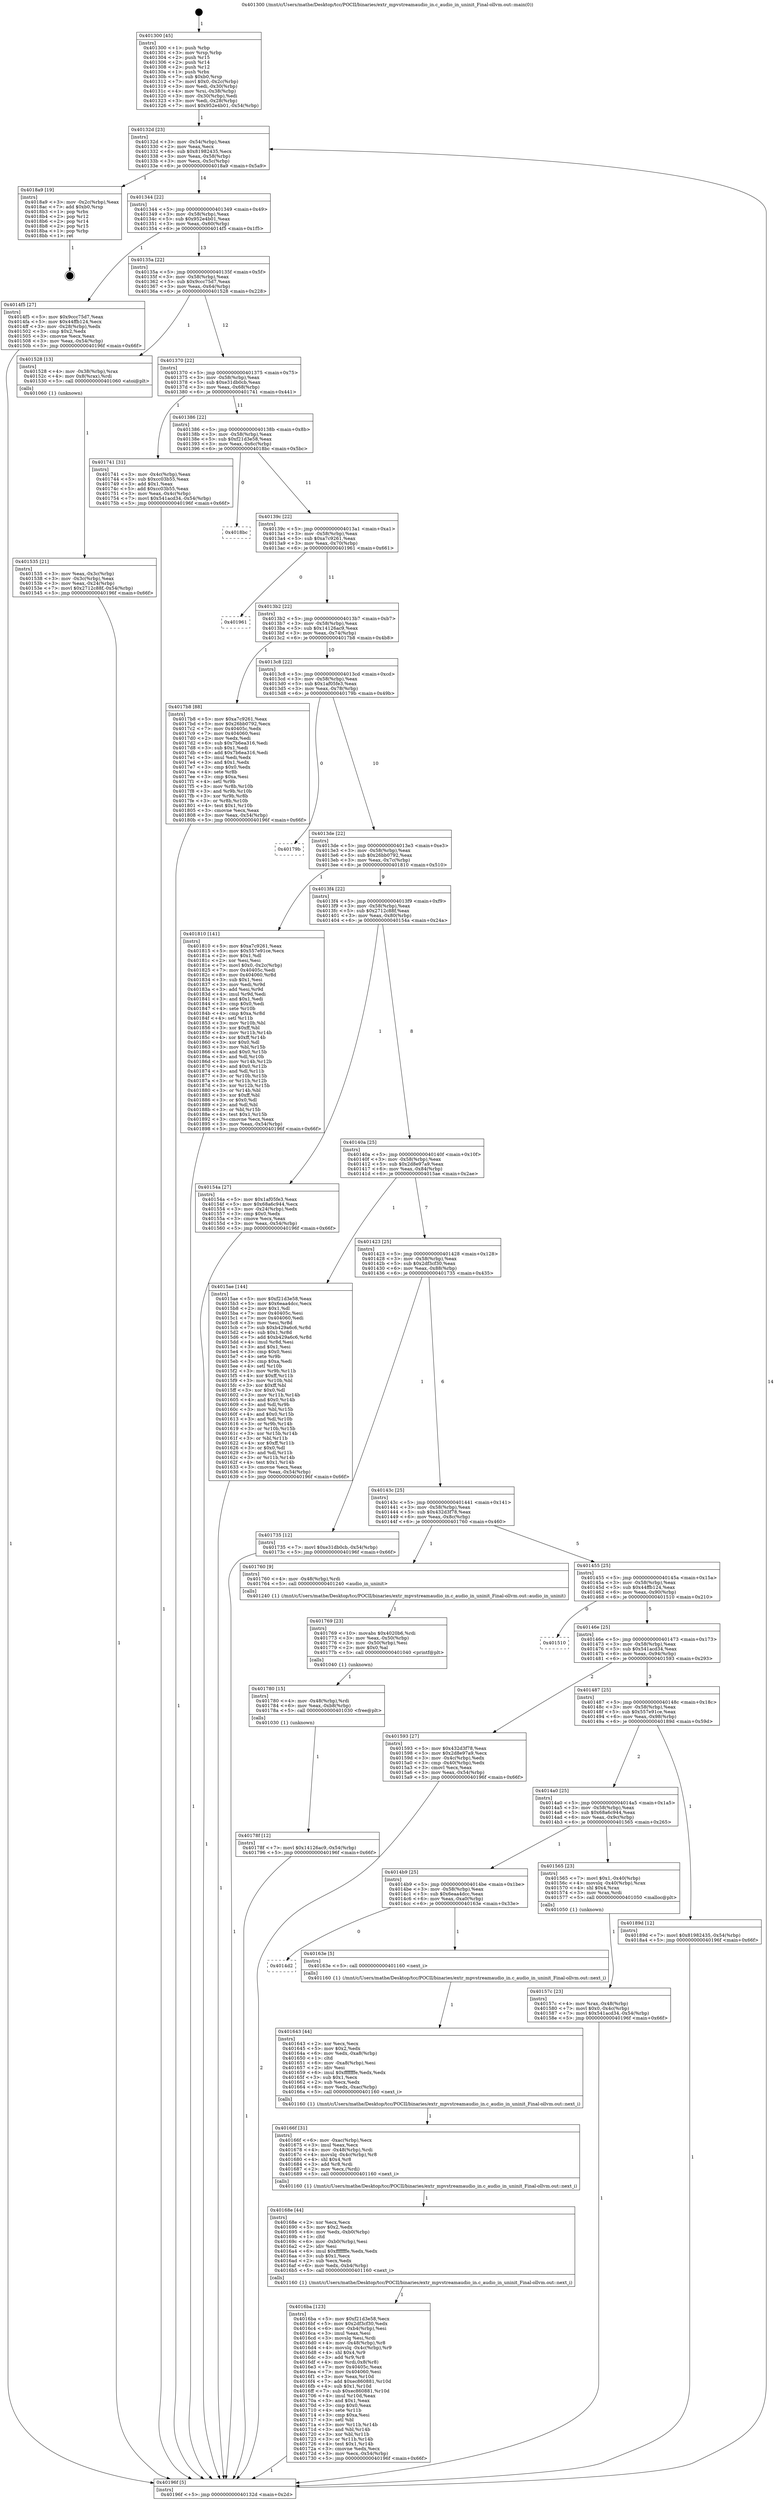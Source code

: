 digraph "0x401300" {
  label = "0x401300 (/mnt/c/Users/mathe/Desktop/tcc/POCII/binaries/extr_mpvstreamaudio_in.c_audio_in_uninit_Final-ollvm.out::main(0))"
  labelloc = "t"
  node[shape=record]

  Entry [label="",width=0.3,height=0.3,shape=circle,fillcolor=black,style=filled]
  "0x40132d" [label="{
     0x40132d [23]\l
     | [instrs]\l
     &nbsp;&nbsp;0x40132d \<+3\>: mov -0x54(%rbp),%eax\l
     &nbsp;&nbsp;0x401330 \<+2\>: mov %eax,%ecx\l
     &nbsp;&nbsp;0x401332 \<+6\>: sub $0x81982435,%ecx\l
     &nbsp;&nbsp;0x401338 \<+3\>: mov %eax,-0x58(%rbp)\l
     &nbsp;&nbsp;0x40133b \<+3\>: mov %ecx,-0x5c(%rbp)\l
     &nbsp;&nbsp;0x40133e \<+6\>: je 00000000004018a9 \<main+0x5a9\>\l
  }"]
  "0x4018a9" [label="{
     0x4018a9 [19]\l
     | [instrs]\l
     &nbsp;&nbsp;0x4018a9 \<+3\>: mov -0x2c(%rbp),%eax\l
     &nbsp;&nbsp;0x4018ac \<+7\>: add $0xb0,%rsp\l
     &nbsp;&nbsp;0x4018b3 \<+1\>: pop %rbx\l
     &nbsp;&nbsp;0x4018b4 \<+2\>: pop %r12\l
     &nbsp;&nbsp;0x4018b6 \<+2\>: pop %r14\l
     &nbsp;&nbsp;0x4018b8 \<+2\>: pop %r15\l
     &nbsp;&nbsp;0x4018ba \<+1\>: pop %rbp\l
     &nbsp;&nbsp;0x4018bb \<+1\>: ret\l
  }"]
  "0x401344" [label="{
     0x401344 [22]\l
     | [instrs]\l
     &nbsp;&nbsp;0x401344 \<+5\>: jmp 0000000000401349 \<main+0x49\>\l
     &nbsp;&nbsp;0x401349 \<+3\>: mov -0x58(%rbp),%eax\l
     &nbsp;&nbsp;0x40134c \<+5\>: sub $0x952e4b01,%eax\l
     &nbsp;&nbsp;0x401351 \<+3\>: mov %eax,-0x60(%rbp)\l
     &nbsp;&nbsp;0x401354 \<+6\>: je 00000000004014f5 \<main+0x1f5\>\l
  }"]
  Exit [label="",width=0.3,height=0.3,shape=circle,fillcolor=black,style=filled,peripheries=2]
  "0x4014f5" [label="{
     0x4014f5 [27]\l
     | [instrs]\l
     &nbsp;&nbsp;0x4014f5 \<+5\>: mov $0x9ccc75d7,%eax\l
     &nbsp;&nbsp;0x4014fa \<+5\>: mov $0x44ffb124,%ecx\l
     &nbsp;&nbsp;0x4014ff \<+3\>: mov -0x28(%rbp),%edx\l
     &nbsp;&nbsp;0x401502 \<+3\>: cmp $0x2,%edx\l
     &nbsp;&nbsp;0x401505 \<+3\>: cmovne %ecx,%eax\l
     &nbsp;&nbsp;0x401508 \<+3\>: mov %eax,-0x54(%rbp)\l
     &nbsp;&nbsp;0x40150b \<+5\>: jmp 000000000040196f \<main+0x66f\>\l
  }"]
  "0x40135a" [label="{
     0x40135a [22]\l
     | [instrs]\l
     &nbsp;&nbsp;0x40135a \<+5\>: jmp 000000000040135f \<main+0x5f\>\l
     &nbsp;&nbsp;0x40135f \<+3\>: mov -0x58(%rbp),%eax\l
     &nbsp;&nbsp;0x401362 \<+5\>: sub $0x9ccc75d7,%eax\l
     &nbsp;&nbsp;0x401367 \<+3\>: mov %eax,-0x64(%rbp)\l
     &nbsp;&nbsp;0x40136a \<+6\>: je 0000000000401528 \<main+0x228\>\l
  }"]
  "0x40196f" [label="{
     0x40196f [5]\l
     | [instrs]\l
     &nbsp;&nbsp;0x40196f \<+5\>: jmp 000000000040132d \<main+0x2d\>\l
  }"]
  "0x401300" [label="{
     0x401300 [45]\l
     | [instrs]\l
     &nbsp;&nbsp;0x401300 \<+1\>: push %rbp\l
     &nbsp;&nbsp;0x401301 \<+3\>: mov %rsp,%rbp\l
     &nbsp;&nbsp;0x401304 \<+2\>: push %r15\l
     &nbsp;&nbsp;0x401306 \<+2\>: push %r14\l
     &nbsp;&nbsp;0x401308 \<+2\>: push %r12\l
     &nbsp;&nbsp;0x40130a \<+1\>: push %rbx\l
     &nbsp;&nbsp;0x40130b \<+7\>: sub $0xb0,%rsp\l
     &nbsp;&nbsp;0x401312 \<+7\>: movl $0x0,-0x2c(%rbp)\l
     &nbsp;&nbsp;0x401319 \<+3\>: mov %edi,-0x30(%rbp)\l
     &nbsp;&nbsp;0x40131c \<+4\>: mov %rsi,-0x38(%rbp)\l
     &nbsp;&nbsp;0x401320 \<+3\>: mov -0x30(%rbp),%edi\l
     &nbsp;&nbsp;0x401323 \<+3\>: mov %edi,-0x28(%rbp)\l
     &nbsp;&nbsp;0x401326 \<+7\>: movl $0x952e4b01,-0x54(%rbp)\l
  }"]
  "0x40178f" [label="{
     0x40178f [12]\l
     | [instrs]\l
     &nbsp;&nbsp;0x40178f \<+7\>: movl $0x14126ac9,-0x54(%rbp)\l
     &nbsp;&nbsp;0x401796 \<+5\>: jmp 000000000040196f \<main+0x66f\>\l
  }"]
  "0x401528" [label="{
     0x401528 [13]\l
     | [instrs]\l
     &nbsp;&nbsp;0x401528 \<+4\>: mov -0x38(%rbp),%rax\l
     &nbsp;&nbsp;0x40152c \<+4\>: mov 0x8(%rax),%rdi\l
     &nbsp;&nbsp;0x401530 \<+5\>: call 0000000000401060 \<atoi@plt\>\l
     | [calls]\l
     &nbsp;&nbsp;0x401060 \{1\} (unknown)\l
  }"]
  "0x401370" [label="{
     0x401370 [22]\l
     | [instrs]\l
     &nbsp;&nbsp;0x401370 \<+5\>: jmp 0000000000401375 \<main+0x75\>\l
     &nbsp;&nbsp;0x401375 \<+3\>: mov -0x58(%rbp),%eax\l
     &nbsp;&nbsp;0x401378 \<+5\>: sub $0xe31db0cb,%eax\l
     &nbsp;&nbsp;0x40137d \<+3\>: mov %eax,-0x68(%rbp)\l
     &nbsp;&nbsp;0x401380 \<+6\>: je 0000000000401741 \<main+0x441\>\l
  }"]
  "0x401535" [label="{
     0x401535 [21]\l
     | [instrs]\l
     &nbsp;&nbsp;0x401535 \<+3\>: mov %eax,-0x3c(%rbp)\l
     &nbsp;&nbsp;0x401538 \<+3\>: mov -0x3c(%rbp),%eax\l
     &nbsp;&nbsp;0x40153b \<+3\>: mov %eax,-0x24(%rbp)\l
     &nbsp;&nbsp;0x40153e \<+7\>: movl $0x2712c88f,-0x54(%rbp)\l
     &nbsp;&nbsp;0x401545 \<+5\>: jmp 000000000040196f \<main+0x66f\>\l
  }"]
  "0x401780" [label="{
     0x401780 [15]\l
     | [instrs]\l
     &nbsp;&nbsp;0x401780 \<+4\>: mov -0x48(%rbp),%rdi\l
     &nbsp;&nbsp;0x401784 \<+6\>: mov %eax,-0xb8(%rbp)\l
     &nbsp;&nbsp;0x40178a \<+5\>: call 0000000000401030 \<free@plt\>\l
     | [calls]\l
     &nbsp;&nbsp;0x401030 \{1\} (unknown)\l
  }"]
  "0x401741" [label="{
     0x401741 [31]\l
     | [instrs]\l
     &nbsp;&nbsp;0x401741 \<+3\>: mov -0x4c(%rbp),%eax\l
     &nbsp;&nbsp;0x401744 \<+5\>: sub $0xcc03b55,%eax\l
     &nbsp;&nbsp;0x401749 \<+3\>: add $0x1,%eax\l
     &nbsp;&nbsp;0x40174c \<+5\>: add $0xcc03b55,%eax\l
     &nbsp;&nbsp;0x401751 \<+3\>: mov %eax,-0x4c(%rbp)\l
     &nbsp;&nbsp;0x401754 \<+7\>: movl $0x541acd34,-0x54(%rbp)\l
     &nbsp;&nbsp;0x40175b \<+5\>: jmp 000000000040196f \<main+0x66f\>\l
  }"]
  "0x401386" [label="{
     0x401386 [22]\l
     | [instrs]\l
     &nbsp;&nbsp;0x401386 \<+5\>: jmp 000000000040138b \<main+0x8b\>\l
     &nbsp;&nbsp;0x40138b \<+3\>: mov -0x58(%rbp),%eax\l
     &nbsp;&nbsp;0x40138e \<+5\>: sub $0xf21d3e58,%eax\l
     &nbsp;&nbsp;0x401393 \<+3\>: mov %eax,-0x6c(%rbp)\l
     &nbsp;&nbsp;0x401396 \<+6\>: je 00000000004018bc \<main+0x5bc\>\l
  }"]
  "0x401769" [label="{
     0x401769 [23]\l
     | [instrs]\l
     &nbsp;&nbsp;0x401769 \<+10\>: movabs $0x4020b6,%rdi\l
     &nbsp;&nbsp;0x401773 \<+3\>: mov %eax,-0x50(%rbp)\l
     &nbsp;&nbsp;0x401776 \<+3\>: mov -0x50(%rbp),%esi\l
     &nbsp;&nbsp;0x401779 \<+2\>: mov $0x0,%al\l
     &nbsp;&nbsp;0x40177b \<+5\>: call 0000000000401040 \<printf@plt\>\l
     | [calls]\l
     &nbsp;&nbsp;0x401040 \{1\} (unknown)\l
  }"]
  "0x4018bc" [label="{
     0x4018bc\l
  }", style=dashed]
  "0x40139c" [label="{
     0x40139c [22]\l
     | [instrs]\l
     &nbsp;&nbsp;0x40139c \<+5\>: jmp 00000000004013a1 \<main+0xa1\>\l
     &nbsp;&nbsp;0x4013a1 \<+3\>: mov -0x58(%rbp),%eax\l
     &nbsp;&nbsp;0x4013a4 \<+5\>: sub $0xa7c9261,%eax\l
     &nbsp;&nbsp;0x4013a9 \<+3\>: mov %eax,-0x70(%rbp)\l
     &nbsp;&nbsp;0x4013ac \<+6\>: je 0000000000401961 \<main+0x661\>\l
  }"]
  "0x4016ba" [label="{
     0x4016ba [123]\l
     | [instrs]\l
     &nbsp;&nbsp;0x4016ba \<+5\>: mov $0xf21d3e58,%ecx\l
     &nbsp;&nbsp;0x4016bf \<+5\>: mov $0x2df3cf30,%edx\l
     &nbsp;&nbsp;0x4016c4 \<+6\>: mov -0xb4(%rbp),%esi\l
     &nbsp;&nbsp;0x4016ca \<+3\>: imul %eax,%esi\l
     &nbsp;&nbsp;0x4016cd \<+3\>: movslq %esi,%rdi\l
     &nbsp;&nbsp;0x4016d0 \<+4\>: mov -0x48(%rbp),%r8\l
     &nbsp;&nbsp;0x4016d4 \<+4\>: movslq -0x4c(%rbp),%r9\l
     &nbsp;&nbsp;0x4016d8 \<+4\>: shl $0x4,%r9\l
     &nbsp;&nbsp;0x4016dc \<+3\>: add %r9,%r8\l
     &nbsp;&nbsp;0x4016df \<+4\>: mov %rdi,0x8(%r8)\l
     &nbsp;&nbsp;0x4016e3 \<+7\>: mov 0x40405c,%eax\l
     &nbsp;&nbsp;0x4016ea \<+7\>: mov 0x404060,%esi\l
     &nbsp;&nbsp;0x4016f1 \<+3\>: mov %eax,%r10d\l
     &nbsp;&nbsp;0x4016f4 \<+7\>: add $0xec860881,%r10d\l
     &nbsp;&nbsp;0x4016fb \<+4\>: sub $0x1,%r10d\l
     &nbsp;&nbsp;0x4016ff \<+7\>: sub $0xec860881,%r10d\l
     &nbsp;&nbsp;0x401706 \<+4\>: imul %r10d,%eax\l
     &nbsp;&nbsp;0x40170a \<+3\>: and $0x1,%eax\l
     &nbsp;&nbsp;0x40170d \<+3\>: cmp $0x0,%eax\l
     &nbsp;&nbsp;0x401710 \<+4\>: sete %r11b\l
     &nbsp;&nbsp;0x401714 \<+3\>: cmp $0xa,%esi\l
     &nbsp;&nbsp;0x401717 \<+3\>: setl %bl\l
     &nbsp;&nbsp;0x40171a \<+3\>: mov %r11b,%r14b\l
     &nbsp;&nbsp;0x40171d \<+3\>: and %bl,%r14b\l
     &nbsp;&nbsp;0x401720 \<+3\>: xor %bl,%r11b\l
     &nbsp;&nbsp;0x401723 \<+3\>: or %r11b,%r14b\l
     &nbsp;&nbsp;0x401726 \<+4\>: test $0x1,%r14b\l
     &nbsp;&nbsp;0x40172a \<+3\>: cmovne %edx,%ecx\l
     &nbsp;&nbsp;0x40172d \<+3\>: mov %ecx,-0x54(%rbp)\l
     &nbsp;&nbsp;0x401730 \<+5\>: jmp 000000000040196f \<main+0x66f\>\l
  }"]
  "0x401961" [label="{
     0x401961\l
  }", style=dashed]
  "0x4013b2" [label="{
     0x4013b2 [22]\l
     | [instrs]\l
     &nbsp;&nbsp;0x4013b2 \<+5\>: jmp 00000000004013b7 \<main+0xb7\>\l
     &nbsp;&nbsp;0x4013b7 \<+3\>: mov -0x58(%rbp),%eax\l
     &nbsp;&nbsp;0x4013ba \<+5\>: sub $0x14126ac9,%eax\l
     &nbsp;&nbsp;0x4013bf \<+3\>: mov %eax,-0x74(%rbp)\l
     &nbsp;&nbsp;0x4013c2 \<+6\>: je 00000000004017b8 \<main+0x4b8\>\l
  }"]
  "0x40168e" [label="{
     0x40168e [44]\l
     | [instrs]\l
     &nbsp;&nbsp;0x40168e \<+2\>: xor %ecx,%ecx\l
     &nbsp;&nbsp;0x401690 \<+5\>: mov $0x2,%edx\l
     &nbsp;&nbsp;0x401695 \<+6\>: mov %edx,-0xb0(%rbp)\l
     &nbsp;&nbsp;0x40169b \<+1\>: cltd\l
     &nbsp;&nbsp;0x40169c \<+6\>: mov -0xb0(%rbp),%esi\l
     &nbsp;&nbsp;0x4016a2 \<+2\>: idiv %esi\l
     &nbsp;&nbsp;0x4016a4 \<+6\>: imul $0xfffffffe,%edx,%edx\l
     &nbsp;&nbsp;0x4016aa \<+3\>: sub $0x1,%ecx\l
     &nbsp;&nbsp;0x4016ad \<+2\>: sub %ecx,%edx\l
     &nbsp;&nbsp;0x4016af \<+6\>: mov %edx,-0xb4(%rbp)\l
     &nbsp;&nbsp;0x4016b5 \<+5\>: call 0000000000401160 \<next_i\>\l
     | [calls]\l
     &nbsp;&nbsp;0x401160 \{1\} (/mnt/c/Users/mathe/Desktop/tcc/POCII/binaries/extr_mpvstreamaudio_in.c_audio_in_uninit_Final-ollvm.out::next_i)\l
  }"]
  "0x4017b8" [label="{
     0x4017b8 [88]\l
     | [instrs]\l
     &nbsp;&nbsp;0x4017b8 \<+5\>: mov $0xa7c9261,%eax\l
     &nbsp;&nbsp;0x4017bd \<+5\>: mov $0x26bb0792,%ecx\l
     &nbsp;&nbsp;0x4017c2 \<+7\>: mov 0x40405c,%edx\l
     &nbsp;&nbsp;0x4017c9 \<+7\>: mov 0x404060,%esi\l
     &nbsp;&nbsp;0x4017d0 \<+2\>: mov %edx,%edi\l
     &nbsp;&nbsp;0x4017d2 \<+6\>: sub $0x7b6ea316,%edi\l
     &nbsp;&nbsp;0x4017d8 \<+3\>: sub $0x1,%edi\l
     &nbsp;&nbsp;0x4017db \<+6\>: add $0x7b6ea316,%edi\l
     &nbsp;&nbsp;0x4017e1 \<+3\>: imul %edi,%edx\l
     &nbsp;&nbsp;0x4017e4 \<+3\>: and $0x1,%edx\l
     &nbsp;&nbsp;0x4017e7 \<+3\>: cmp $0x0,%edx\l
     &nbsp;&nbsp;0x4017ea \<+4\>: sete %r8b\l
     &nbsp;&nbsp;0x4017ee \<+3\>: cmp $0xa,%esi\l
     &nbsp;&nbsp;0x4017f1 \<+4\>: setl %r9b\l
     &nbsp;&nbsp;0x4017f5 \<+3\>: mov %r8b,%r10b\l
     &nbsp;&nbsp;0x4017f8 \<+3\>: and %r9b,%r10b\l
     &nbsp;&nbsp;0x4017fb \<+3\>: xor %r9b,%r8b\l
     &nbsp;&nbsp;0x4017fe \<+3\>: or %r8b,%r10b\l
     &nbsp;&nbsp;0x401801 \<+4\>: test $0x1,%r10b\l
     &nbsp;&nbsp;0x401805 \<+3\>: cmovne %ecx,%eax\l
     &nbsp;&nbsp;0x401808 \<+3\>: mov %eax,-0x54(%rbp)\l
     &nbsp;&nbsp;0x40180b \<+5\>: jmp 000000000040196f \<main+0x66f\>\l
  }"]
  "0x4013c8" [label="{
     0x4013c8 [22]\l
     | [instrs]\l
     &nbsp;&nbsp;0x4013c8 \<+5\>: jmp 00000000004013cd \<main+0xcd\>\l
     &nbsp;&nbsp;0x4013cd \<+3\>: mov -0x58(%rbp),%eax\l
     &nbsp;&nbsp;0x4013d0 \<+5\>: sub $0x1af05fe3,%eax\l
     &nbsp;&nbsp;0x4013d5 \<+3\>: mov %eax,-0x78(%rbp)\l
     &nbsp;&nbsp;0x4013d8 \<+6\>: je 000000000040179b \<main+0x49b\>\l
  }"]
  "0x40166f" [label="{
     0x40166f [31]\l
     | [instrs]\l
     &nbsp;&nbsp;0x40166f \<+6\>: mov -0xac(%rbp),%ecx\l
     &nbsp;&nbsp;0x401675 \<+3\>: imul %eax,%ecx\l
     &nbsp;&nbsp;0x401678 \<+4\>: mov -0x48(%rbp),%rdi\l
     &nbsp;&nbsp;0x40167c \<+4\>: movslq -0x4c(%rbp),%r8\l
     &nbsp;&nbsp;0x401680 \<+4\>: shl $0x4,%r8\l
     &nbsp;&nbsp;0x401684 \<+3\>: add %r8,%rdi\l
     &nbsp;&nbsp;0x401687 \<+2\>: mov %ecx,(%rdi)\l
     &nbsp;&nbsp;0x401689 \<+5\>: call 0000000000401160 \<next_i\>\l
     | [calls]\l
     &nbsp;&nbsp;0x401160 \{1\} (/mnt/c/Users/mathe/Desktop/tcc/POCII/binaries/extr_mpvstreamaudio_in.c_audio_in_uninit_Final-ollvm.out::next_i)\l
  }"]
  "0x40179b" [label="{
     0x40179b\l
  }", style=dashed]
  "0x4013de" [label="{
     0x4013de [22]\l
     | [instrs]\l
     &nbsp;&nbsp;0x4013de \<+5\>: jmp 00000000004013e3 \<main+0xe3\>\l
     &nbsp;&nbsp;0x4013e3 \<+3\>: mov -0x58(%rbp),%eax\l
     &nbsp;&nbsp;0x4013e6 \<+5\>: sub $0x26bb0792,%eax\l
     &nbsp;&nbsp;0x4013eb \<+3\>: mov %eax,-0x7c(%rbp)\l
     &nbsp;&nbsp;0x4013ee \<+6\>: je 0000000000401810 \<main+0x510\>\l
  }"]
  "0x401643" [label="{
     0x401643 [44]\l
     | [instrs]\l
     &nbsp;&nbsp;0x401643 \<+2\>: xor %ecx,%ecx\l
     &nbsp;&nbsp;0x401645 \<+5\>: mov $0x2,%edx\l
     &nbsp;&nbsp;0x40164a \<+6\>: mov %edx,-0xa8(%rbp)\l
     &nbsp;&nbsp;0x401650 \<+1\>: cltd\l
     &nbsp;&nbsp;0x401651 \<+6\>: mov -0xa8(%rbp),%esi\l
     &nbsp;&nbsp;0x401657 \<+2\>: idiv %esi\l
     &nbsp;&nbsp;0x401659 \<+6\>: imul $0xfffffffe,%edx,%edx\l
     &nbsp;&nbsp;0x40165f \<+3\>: sub $0x1,%ecx\l
     &nbsp;&nbsp;0x401662 \<+2\>: sub %ecx,%edx\l
     &nbsp;&nbsp;0x401664 \<+6\>: mov %edx,-0xac(%rbp)\l
     &nbsp;&nbsp;0x40166a \<+5\>: call 0000000000401160 \<next_i\>\l
     | [calls]\l
     &nbsp;&nbsp;0x401160 \{1\} (/mnt/c/Users/mathe/Desktop/tcc/POCII/binaries/extr_mpvstreamaudio_in.c_audio_in_uninit_Final-ollvm.out::next_i)\l
  }"]
  "0x401810" [label="{
     0x401810 [141]\l
     | [instrs]\l
     &nbsp;&nbsp;0x401810 \<+5\>: mov $0xa7c9261,%eax\l
     &nbsp;&nbsp;0x401815 \<+5\>: mov $0x557e91ce,%ecx\l
     &nbsp;&nbsp;0x40181a \<+2\>: mov $0x1,%dl\l
     &nbsp;&nbsp;0x40181c \<+2\>: xor %esi,%esi\l
     &nbsp;&nbsp;0x40181e \<+7\>: movl $0x0,-0x2c(%rbp)\l
     &nbsp;&nbsp;0x401825 \<+7\>: mov 0x40405c,%edi\l
     &nbsp;&nbsp;0x40182c \<+8\>: mov 0x404060,%r8d\l
     &nbsp;&nbsp;0x401834 \<+3\>: sub $0x1,%esi\l
     &nbsp;&nbsp;0x401837 \<+3\>: mov %edi,%r9d\l
     &nbsp;&nbsp;0x40183a \<+3\>: add %esi,%r9d\l
     &nbsp;&nbsp;0x40183d \<+4\>: imul %r9d,%edi\l
     &nbsp;&nbsp;0x401841 \<+3\>: and $0x1,%edi\l
     &nbsp;&nbsp;0x401844 \<+3\>: cmp $0x0,%edi\l
     &nbsp;&nbsp;0x401847 \<+4\>: sete %r10b\l
     &nbsp;&nbsp;0x40184b \<+4\>: cmp $0xa,%r8d\l
     &nbsp;&nbsp;0x40184f \<+4\>: setl %r11b\l
     &nbsp;&nbsp;0x401853 \<+3\>: mov %r10b,%bl\l
     &nbsp;&nbsp;0x401856 \<+3\>: xor $0xff,%bl\l
     &nbsp;&nbsp;0x401859 \<+3\>: mov %r11b,%r14b\l
     &nbsp;&nbsp;0x40185c \<+4\>: xor $0xff,%r14b\l
     &nbsp;&nbsp;0x401860 \<+3\>: xor $0x0,%dl\l
     &nbsp;&nbsp;0x401863 \<+3\>: mov %bl,%r15b\l
     &nbsp;&nbsp;0x401866 \<+4\>: and $0x0,%r15b\l
     &nbsp;&nbsp;0x40186a \<+3\>: and %dl,%r10b\l
     &nbsp;&nbsp;0x40186d \<+3\>: mov %r14b,%r12b\l
     &nbsp;&nbsp;0x401870 \<+4\>: and $0x0,%r12b\l
     &nbsp;&nbsp;0x401874 \<+3\>: and %dl,%r11b\l
     &nbsp;&nbsp;0x401877 \<+3\>: or %r10b,%r15b\l
     &nbsp;&nbsp;0x40187a \<+3\>: or %r11b,%r12b\l
     &nbsp;&nbsp;0x40187d \<+3\>: xor %r12b,%r15b\l
     &nbsp;&nbsp;0x401880 \<+3\>: or %r14b,%bl\l
     &nbsp;&nbsp;0x401883 \<+3\>: xor $0xff,%bl\l
     &nbsp;&nbsp;0x401886 \<+3\>: or $0x0,%dl\l
     &nbsp;&nbsp;0x401889 \<+2\>: and %dl,%bl\l
     &nbsp;&nbsp;0x40188b \<+3\>: or %bl,%r15b\l
     &nbsp;&nbsp;0x40188e \<+4\>: test $0x1,%r15b\l
     &nbsp;&nbsp;0x401892 \<+3\>: cmovne %ecx,%eax\l
     &nbsp;&nbsp;0x401895 \<+3\>: mov %eax,-0x54(%rbp)\l
     &nbsp;&nbsp;0x401898 \<+5\>: jmp 000000000040196f \<main+0x66f\>\l
  }"]
  "0x4013f4" [label="{
     0x4013f4 [22]\l
     | [instrs]\l
     &nbsp;&nbsp;0x4013f4 \<+5\>: jmp 00000000004013f9 \<main+0xf9\>\l
     &nbsp;&nbsp;0x4013f9 \<+3\>: mov -0x58(%rbp),%eax\l
     &nbsp;&nbsp;0x4013fc \<+5\>: sub $0x2712c88f,%eax\l
     &nbsp;&nbsp;0x401401 \<+3\>: mov %eax,-0x80(%rbp)\l
     &nbsp;&nbsp;0x401404 \<+6\>: je 000000000040154a \<main+0x24a\>\l
  }"]
  "0x4014d2" [label="{
     0x4014d2\l
  }", style=dashed]
  "0x40154a" [label="{
     0x40154a [27]\l
     | [instrs]\l
     &nbsp;&nbsp;0x40154a \<+5\>: mov $0x1af05fe3,%eax\l
     &nbsp;&nbsp;0x40154f \<+5\>: mov $0x68a6c944,%ecx\l
     &nbsp;&nbsp;0x401554 \<+3\>: mov -0x24(%rbp),%edx\l
     &nbsp;&nbsp;0x401557 \<+3\>: cmp $0x0,%edx\l
     &nbsp;&nbsp;0x40155a \<+3\>: cmove %ecx,%eax\l
     &nbsp;&nbsp;0x40155d \<+3\>: mov %eax,-0x54(%rbp)\l
     &nbsp;&nbsp;0x401560 \<+5\>: jmp 000000000040196f \<main+0x66f\>\l
  }"]
  "0x40140a" [label="{
     0x40140a [25]\l
     | [instrs]\l
     &nbsp;&nbsp;0x40140a \<+5\>: jmp 000000000040140f \<main+0x10f\>\l
     &nbsp;&nbsp;0x40140f \<+3\>: mov -0x58(%rbp),%eax\l
     &nbsp;&nbsp;0x401412 \<+5\>: sub $0x2d8e97a9,%eax\l
     &nbsp;&nbsp;0x401417 \<+6\>: mov %eax,-0x84(%rbp)\l
     &nbsp;&nbsp;0x40141d \<+6\>: je 00000000004015ae \<main+0x2ae\>\l
  }"]
  "0x40163e" [label="{
     0x40163e [5]\l
     | [instrs]\l
     &nbsp;&nbsp;0x40163e \<+5\>: call 0000000000401160 \<next_i\>\l
     | [calls]\l
     &nbsp;&nbsp;0x401160 \{1\} (/mnt/c/Users/mathe/Desktop/tcc/POCII/binaries/extr_mpvstreamaudio_in.c_audio_in_uninit_Final-ollvm.out::next_i)\l
  }"]
  "0x4015ae" [label="{
     0x4015ae [144]\l
     | [instrs]\l
     &nbsp;&nbsp;0x4015ae \<+5\>: mov $0xf21d3e58,%eax\l
     &nbsp;&nbsp;0x4015b3 \<+5\>: mov $0x6eaa4dcc,%ecx\l
     &nbsp;&nbsp;0x4015b8 \<+2\>: mov $0x1,%dl\l
     &nbsp;&nbsp;0x4015ba \<+7\>: mov 0x40405c,%esi\l
     &nbsp;&nbsp;0x4015c1 \<+7\>: mov 0x404060,%edi\l
     &nbsp;&nbsp;0x4015c8 \<+3\>: mov %esi,%r8d\l
     &nbsp;&nbsp;0x4015cb \<+7\>: sub $0xb429a6c6,%r8d\l
     &nbsp;&nbsp;0x4015d2 \<+4\>: sub $0x1,%r8d\l
     &nbsp;&nbsp;0x4015d6 \<+7\>: add $0xb429a6c6,%r8d\l
     &nbsp;&nbsp;0x4015dd \<+4\>: imul %r8d,%esi\l
     &nbsp;&nbsp;0x4015e1 \<+3\>: and $0x1,%esi\l
     &nbsp;&nbsp;0x4015e4 \<+3\>: cmp $0x0,%esi\l
     &nbsp;&nbsp;0x4015e7 \<+4\>: sete %r9b\l
     &nbsp;&nbsp;0x4015eb \<+3\>: cmp $0xa,%edi\l
     &nbsp;&nbsp;0x4015ee \<+4\>: setl %r10b\l
     &nbsp;&nbsp;0x4015f2 \<+3\>: mov %r9b,%r11b\l
     &nbsp;&nbsp;0x4015f5 \<+4\>: xor $0xff,%r11b\l
     &nbsp;&nbsp;0x4015f9 \<+3\>: mov %r10b,%bl\l
     &nbsp;&nbsp;0x4015fc \<+3\>: xor $0xff,%bl\l
     &nbsp;&nbsp;0x4015ff \<+3\>: xor $0x0,%dl\l
     &nbsp;&nbsp;0x401602 \<+3\>: mov %r11b,%r14b\l
     &nbsp;&nbsp;0x401605 \<+4\>: and $0x0,%r14b\l
     &nbsp;&nbsp;0x401609 \<+3\>: and %dl,%r9b\l
     &nbsp;&nbsp;0x40160c \<+3\>: mov %bl,%r15b\l
     &nbsp;&nbsp;0x40160f \<+4\>: and $0x0,%r15b\l
     &nbsp;&nbsp;0x401613 \<+3\>: and %dl,%r10b\l
     &nbsp;&nbsp;0x401616 \<+3\>: or %r9b,%r14b\l
     &nbsp;&nbsp;0x401619 \<+3\>: or %r10b,%r15b\l
     &nbsp;&nbsp;0x40161c \<+3\>: xor %r15b,%r14b\l
     &nbsp;&nbsp;0x40161f \<+3\>: or %bl,%r11b\l
     &nbsp;&nbsp;0x401622 \<+4\>: xor $0xff,%r11b\l
     &nbsp;&nbsp;0x401626 \<+3\>: or $0x0,%dl\l
     &nbsp;&nbsp;0x401629 \<+3\>: and %dl,%r11b\l
     &nbsp;&nbsp;0x40162c \<+3\>: or %r11b,%r14b\l
     &nbsp;&nbsp;0x40162f \<+4\>: test $0x1,%r14b\l
     &nbsp;&nbsp;0x401633 \<+3\>: cmovne %ecx,%eax\l
     &nbsp;&nbsp;0x401636 \<+3\>: mov %eax,-0x54(%rbp)\l
     &nbsp;&nbsp;0x401639 \<+5\>: jmp 000000000040196f \<main+0x66f\>\l
  }"]
  "0x401423" [label="{
     0x401423 [25]\l
     | [instrs]\l
     &nbsp;&nbsp;0x401423 \<+5\>: jmp 0000000000401428 \<main+0x128\>\l
     &nbsp;&nbsp;0x401428 \<+3\>: mov -0x58(%rbp),%eax\l
     &nbsp;&nbsp;0x40142b \<+5\>: sub $0x2df3cf30,%eax\l
     &nbsp;&nbsp;0x401430 \<+6\>: mov %eax,-0x88(%rbp)\l
     &nbsp;&nbsp;0x401436 \<+6\>: je 0000000000401735 \<main+0x435\>\l
  }"]
  "0x40157c" [label="{
     0x40157c [23]\l
     | [instrs]\l
     &nbsp;&nbsp;0x40157c \<+4\>: mov %rax,-0x48(%rbp)\l
     &nbsp;&nbsp;0x401580 \<+7\>: movl $0x0,-0x4c(%rbp)\l
     &nbsp;&nbsp;0x401587 \<+7\>: movl $0x541acd34,-0x54(%rbp)\l
     &nbsp;&nbsp;0x40158e \<+5\>: jmp 000000000040196f \<main+0x66f\>\l
  }"]
  "0x401735" [label="{
     0x401735 [12]\l
     | [instrs]\l
     &nbsp;&nbsp;0x401735 \<+7\>: movl $0xe31db0cb,-0x54(%rbp)\l
     &nbsp;&nbsp;0x40173c \<+5\>: jmp 000000000040196f \<main+0x66f\>\l
  }"]
  "0x40143c" [label="{
     0x40143c [25]\l
     | [instrs]\l
     &nbsp;&nbsp;0x40143c \<+5\>: jmp 0000000000401441 \<main+0x141\>\l
     &nbsp;&nbsp;0x401441 \<+3\>: mov -0x58(%rbp),%eax\l
     &nbsp;&nbsp;0x401444 \<+5\>: sub $0x432d3f78,%eax\l
     &nbsp;&nbsp;0x401449 \<+6\>: mov %eax,-0x8c(%rbp)\l
     &nbsp;&nbsp;0x40144f \<+6\>: je 0000000000401760 \<main+0x460\>\l
  }"]
  "0x4014b9" [label="{
     0x4014b9 [25]\l
     | [instrs]\l
     &nbsp;&nbsp;0x4014b9 \<+5\>: jmp 00000000004014be \<main+0x1be\>\l
     &nbsp;&nbsp;0x4014be \<+3\>: mov -0x58(%rbp),%eax\l
     &nbsp;&nbsp;0x4014c1 \<+5\>: sub $0x6eaa4dcc,%eax\l
     &nbsp;&nbsp;0x4014c6 \<+6\>: mov %eax,-0xa0(%rbp)\l
     &nbsp;&nbsp;0x4014cc \<+6\>: je 000000000040163e \<main+0x33e\>\l
  }"]
  "0x401760" [label="{
     0x401760 [9]\l
     | [instrs]\l
     &nbsp;&nbsp;0x401760 \<+4\>: mov -0x48(%rbp),%rdi\l
     &nbsp;&nbsp;0x401764 \<+5\>: call 0000000000401240 \<audio_in_uninit\>\l
     | [calls]\l
     &nbsp;&nbsp;0x401240 \{1\} (/mnt/c/Users/mathe/Desktop/tcc/POCII/binaries/extr_mpvstreamaudio_in.c_audio_in_uninit_Final-ollvm.out::audio_in_uninit)\l
  }"]
  "0x401455" [label="{
     0x401455 [25]\l
     | [instrs]\l
     &nbsp;&nbsp;0x401455 \<+5\>: jmp 000000000040145a \<main+0x15a\>\l
     &nbsp;&nbsp;0x40145a \<+3\>: mov -0x58(%rbp),%eax\l
     &nbsp;&nbsp;0x40145d \<+5\>: sub $0x44ffb124,%eax\l
     &nbsp;&nbsp;0x401462 \<+6\>: mov %eax,-0x90(%rbp)\l
     &nbsp;&nbsp;0x401468 \<+6\>: je 0000000000401510 \<main+0x210\>\l
  }"]
  "0x401565" [label="{
     0x401565 [23]\l
     | [instrs]\l
     &nbsp;&nbsp;0x401565 \<+7\>: movl $0x1,-0x40(%rbp)\l
     &nbsp;&nbsp;0x40156c \<+4\>: movslq -0x40(%rbp),%rax\l
     &nbsp;&nbsp;0x401570 \<+4\>: shl $0x4,%rax\l
     &nbsp;&nbsp;0x401574 \<+3\>: mov %rax,%rdi\l
     &nbsp;&nbsp;0x401577 \<+5\>: call 0000000000401050 \<malloc@plt\>\l
     | [calls]\l
     &nbsp;&nbsp;0x401050 \{1\} (unknown)\l
  }"]
  "0x401510" [label="{
     0x401510\l
  }", style=dashed]
  "0x40146e" [label="{
     0x40146e [25]\l
     | [instrs]\l
     &nbsp;&nbsp;0x40146e \<+5\>: jmp 0000000000401473 \<main+0x173\>\l
     &nbsp;&nbsp;0x401473 \<+3\>: mov -0x58(%rbp),%eax\l
     &nbsp;&nbsp;0x401476 \<+5\>: sub $0x541acd34,%eax\l
     &nbsp;&nbsp;0x40147b \<+6\>: mov %eax,-0x94(%rbp)\l
     &nbsp;&nbsp;0x401481 \<+6\>: je 0000000000401593 \<main+0x293\>\l
  }"]
  "0x4014a0" [label="{
     0x4014a0 [25]\l
     | [instrs]\l
     &nbsp;&nbsp;0x4014a0 \<+5\>: jmp 00000000004014a5 \<main+0x1a5\>\l
     &nbsp;&nbsp;0x4014a5 \<+3\>: mov -0x58(%rbp),%eax\l
     &nbsp;&nbsp;0x4014a8 \<+5\>: sub $0x68a6c944,%eax\l
     &nbsp;&nbsp;0x4014ad \<+6\>: mov %eax,-0x9c(%rbp)\l
     &nbsp;&nbsp;0x4014b3 \<+6\>: je 0000000000401565 \<main+0x265\>\l
  }"]
  "0x401593" [label="{
     0x401593 [27]\l
     | [instrs]\l
     &nbsp;&nbsp;0x401593 \<+5\>: mov $0x432d3f78,%eax\l
     &nbsp;&nbsp;0x401598 \<+5\>: mov $0x2d8e97a9,%ecx\l
     &nbsp;&nbsp;0x40159d \<+3\>: mov -0x4c(%rbp),%edx\l
     &nbsp;&nbsp;0x4015a0 \<+3\>: cmp -0x40(%rbp),%edx\l
     &nbsp;&nbsp;0x4015a3 \<+3\>: cmovl %ecx,%eax\l
     &nbsp;&nbsp;0x4015a6 \<+3\>: mov %eax,-0x54(%rbp)\l
     &nbsp;&nbsp;0x4015a9 \<+5\>: jmp 000000000040196f \<main+0x66f\>\l
  }"]
  "0x401487" [label="{
     0x401487 [25]\l
     | [instrs]\l
     &nbsp;&nbsp;0x401487 \<+5\>: jmp 000000000040148c \<main+0x18c\>\l
     &nbsp;&nbsp;0x40148c \<+3\>: mov -0x58(%rbp),%eax\l
     &nbsp;&nbsp;0x40148f \<+5\>: sub $0x557e91ce,%eax\l
     &nbsp;&nbsp;0x401494 \<+6\>: mov %eax,-0x98(%rbp)\l
     &nbsp;&nbsp;0x40149a \<+6\>: je 000000000040189d \<main+0x59d\>\l
  }"]
  "0x40189d" [label="{
     0x40189d [12]\l
     | [instrs]\l
     &nbsp;&nbsp;0x40189d \<+7\>: movl $0x81982435,-0x54(%rbp)\l
     &nbsp;&nbsp;0x4018a4 \<+5\>: jmp 000000000040196f \<main+0x66f\>\l
  }"]
  Entry -> "0x401300" [label=" 1"]
  "0x40132d" -> "0x4018a9" [label=" 1"]
  "0x40132d" -> "0x401344" [label=" 14"]
  "0x4018a9" -> Exit [label=" 1"]
  "0x401344" -> "0x4014f5" [label=" 1"]
  "0x401344" -> "0x40135a" [label=" 13"]
  "0x4014f5" -> "0x40196f" [label=" 1"]
  "0x401300" -> "0x40132d" [label=" 1"]
  "0x40196f" -> "0x40132d" [label=" 14"]
  "0x40189d" -> "0x40196f" [label=" 1"]
  "0x40135a" -> "0x401528" [label=" 1"]
  "0x40135a" -> "0x401370" [label=" 12"]
  "0x401528" -> "0x401535" [label=" 1"]
  "0x401535" -> "0x40196f" [label=" 1"]
  "0x401810" -> "0x40196f" [label=" 1"]
  "0x401370" -> "0x401741" [label=" 1"]
  "0x401370" -> "0x401386" [label=" 11"]
  "0x4017b8" -> "0x40196f" [label=" 1"]
  "0x401386" -> "0x4018bc" [label=" 0"]
  "0x401386" -> "0x40139c" [label=" 11"]
  "0x40178f" -> "0x40196f" [label=" 1"]
  "0x40139c" -> "0x401961" [label=" 0"]
  "0x40139c" -> "0x4013b2" [label=" 11"]
  "0x401780" -> "0x40178f" [label=" 1"]
  "0x4013b2" -> "0x4017b8" [label=" 1"]
  "0x4013b2" -> "0x4013c8" [label=" 10"]
  "0x401769" -> "0x401780" [label=" 1"]
  "0x4013c8" -> "0x40179b" [label=" 0"]
  "0x4013c8" -> "0x4013de" [label=" 10"]
  "0x401760" -> "0x401769" [label=" 1"]
  "0x4013de" -> "0x401810" [label=" 1"]
  "0x4013de" -> "0x4013f4" [label=" 9"]
  "0x401741" -> "0x40196f" [label=" 1"]
  "0x4013f4" -> "0x40154a" [label=" 1"]
  "0x4013f4" -> "0x40140a" [label=" 8"]
  "0x40154a" -> "0x40196f" [label=" 1"]
  "0x401735" -> "0x40196f" [label=" 1"]
  "0x40140a" -> "0x4015ae" [label=" 1"]
  "0x40140a" -> "0x401423" [label=" 7"]
  "0x4016ba" -> "0x40196f" [label=" 1"]
  "0x401423" -> "0x401735" [label=" 1"]
  "0x401423" -> "0x40143c" [label=" 6"]
  "0x40166f" -> "0x40168e" [label=" 1"]
  "0x40143c" -> "0x401760" [label=" 1"]
  "0x40143c" -> "0x401455" [label=" 5"]
  "0x401643" -> "0x40166f" [label=" 1"]
  "0x401455" -> "0x401510" [label=" 0"]
  "0x401455" -> "0x40146e" [label=" 5"]
  "0x40163e" -> "0x401643" [label=" 1"]
  "0x40146e" -> "0x401593" [label=" 2"]
  "0x40146e" -> "0x401487" [label=" 3"]
  "0x4014b9" -> "0x40163e" [label=" 1"]
  "0x401487" -> "0x40189d" [label=" 1"]
  "0x401487" -> "0x4014a0" [label=" 2"]
  "0x4014b9" -> "0x4014d2" [label=" 0"]
  "0x4014a0" -> "0x401565" [label=" 1"]
  "0x4014a0" -> "0x4014b9" [label=" 1"]
  "0x401565" -> "0x40157c" [label=" 1"]
  "0x40157c" -> "0x40196f" [label=" 1"]
  "0x401593" -> "0x40196f" [label=" 2"]
  "0x4015ae" -> "0x40196f" [label=" 1"]
  "0x40168e" -> "0x4016ba" [label=" 1"]
}
